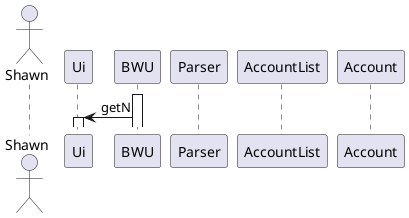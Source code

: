 @startuml
actor Shawn
participant Ui
participant BWU
participant Parser
participant AccountList
participant Account
activate BWU
BWU -> Ui:getN
activate Ui



@enduml